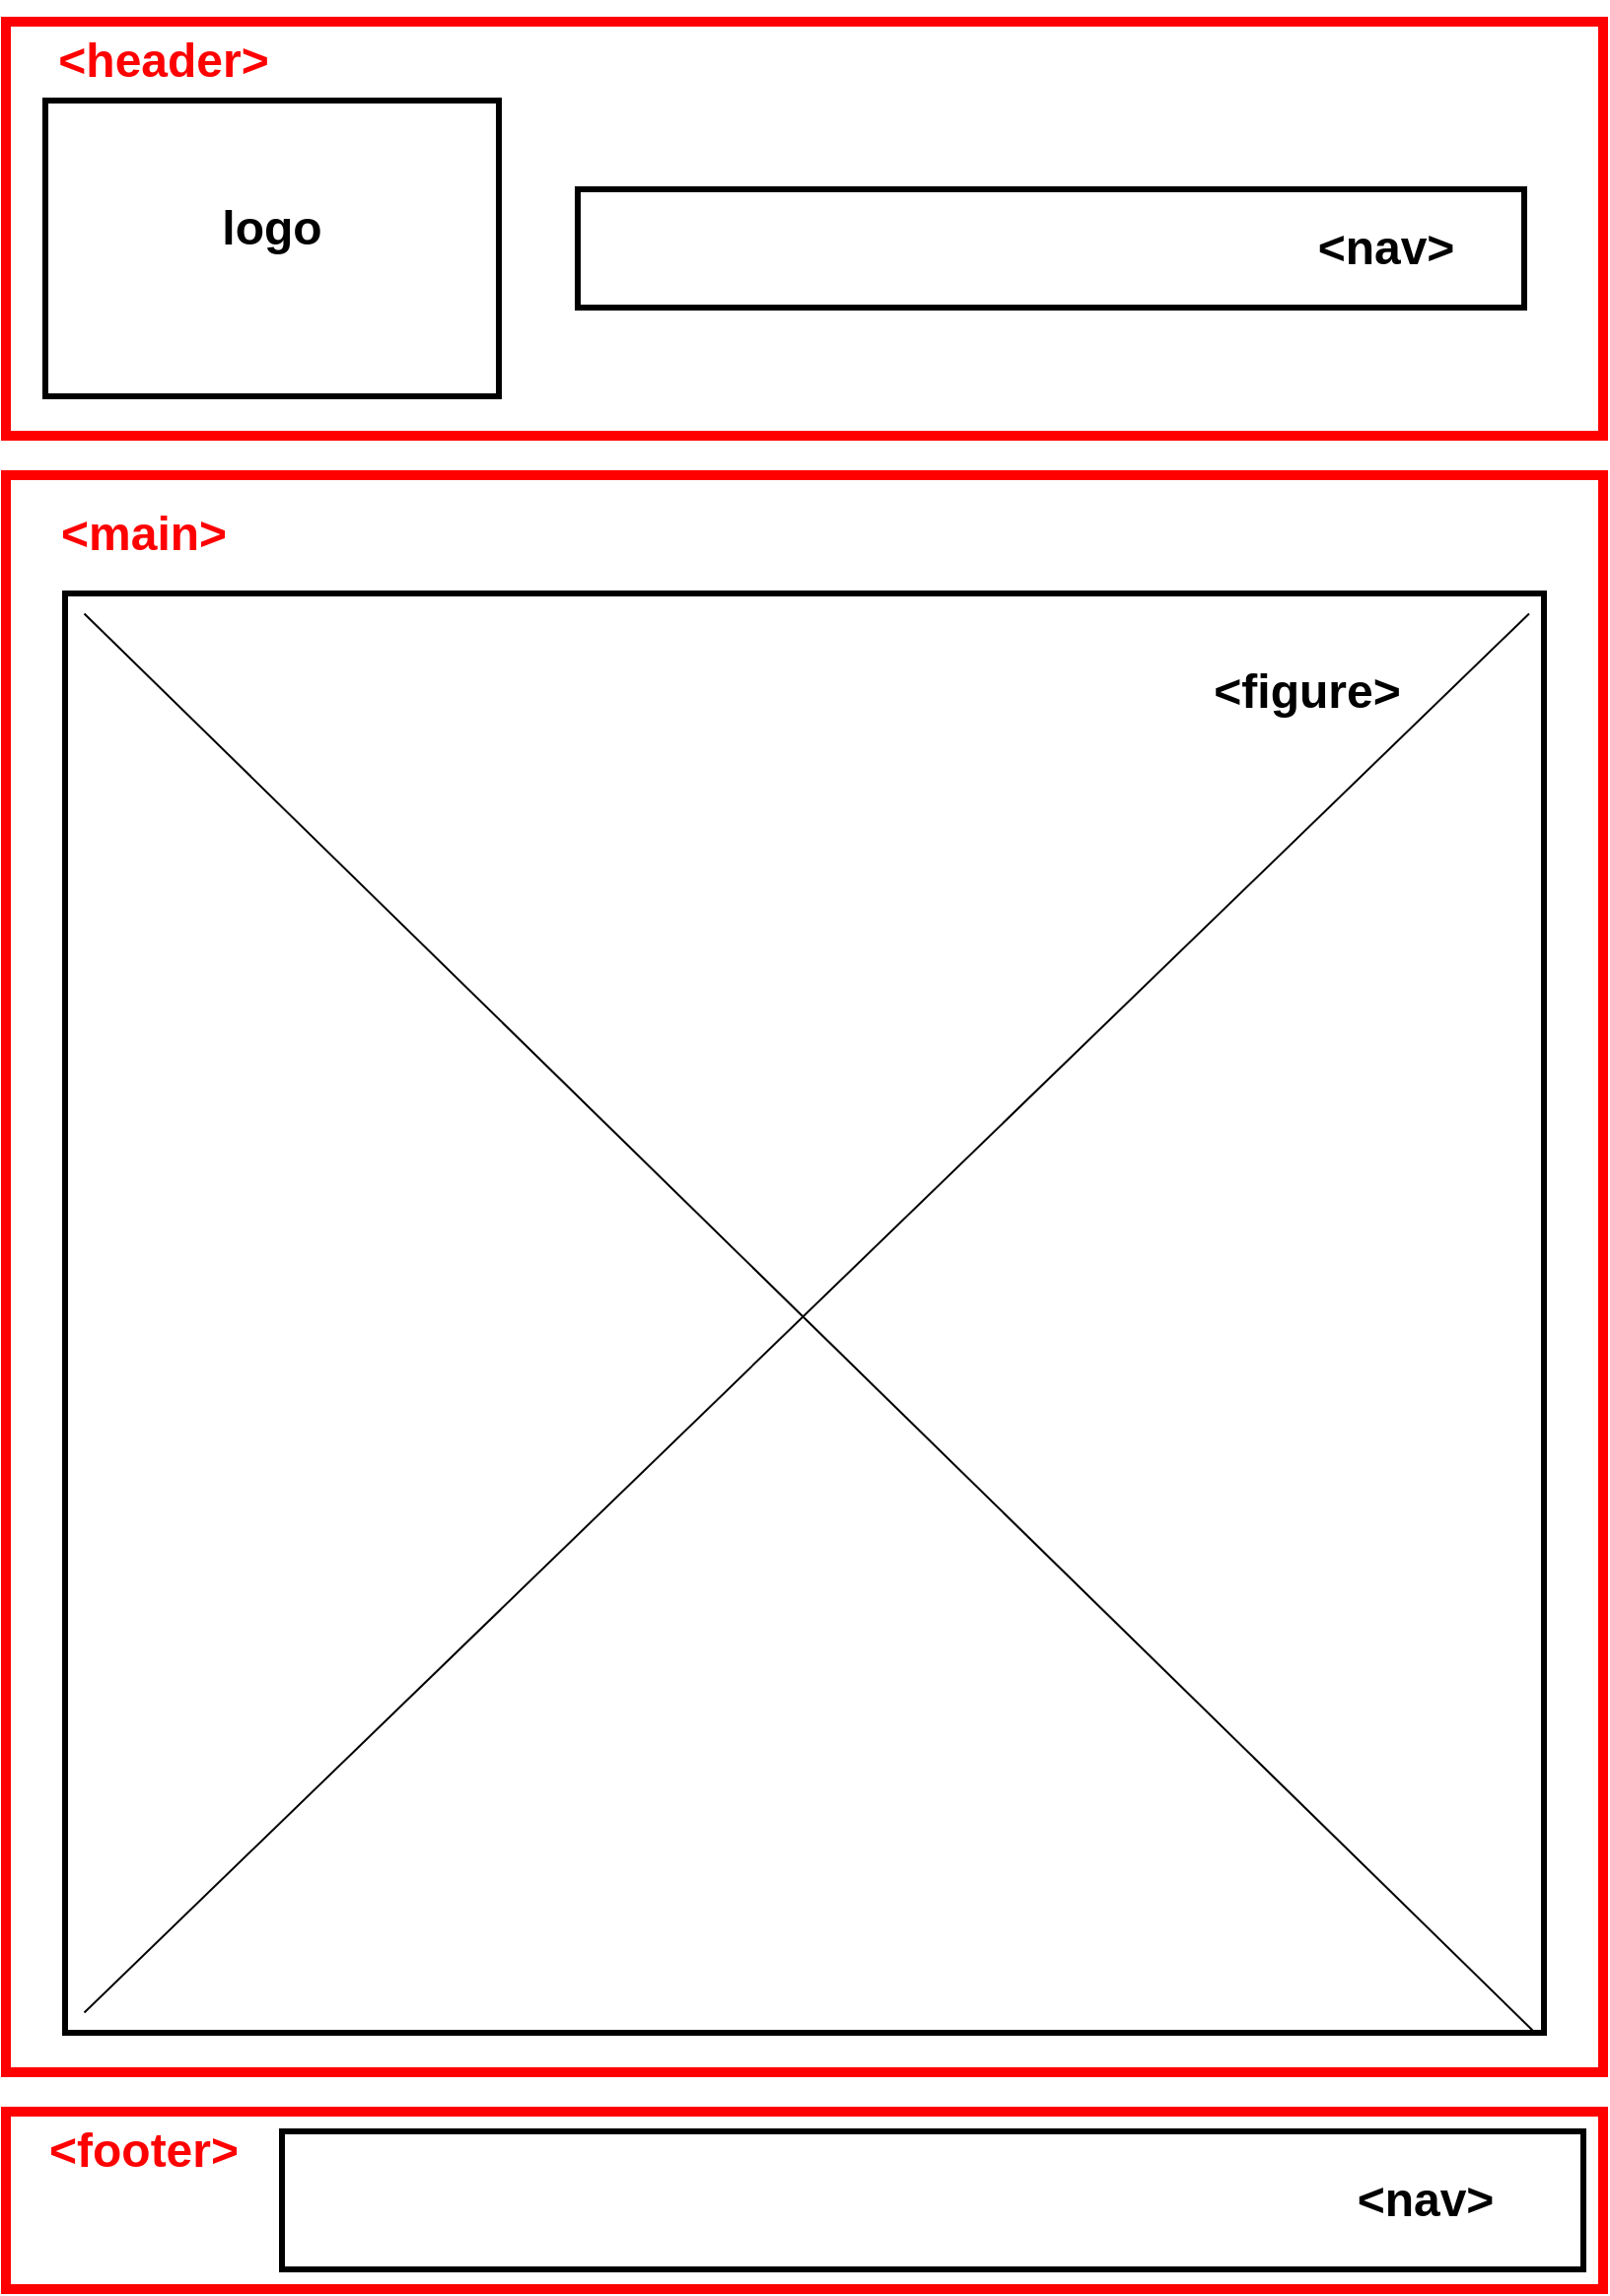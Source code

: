<mxfile pages="1" version="11.2.4" type="device"><diagram id="W5TchDrAVFdcjzzLvWS0" name="Page-1"><mxGraphModel dx="1896" dy="951" grid="1" gridSize="10" guides="1" tooltips="1" connect="1" arrows="1" fold="1" page="1" pageScale="1" pageWidth="827" pageHeight="1169" math="0" shadow="0"><root><mxCell id="0"/><mxCell id="1" parent="0"/><mxCell id="M4PnuLODcYyOdz90lQIh-1" value="" style="rounded=0;whiteSpace=wrap;html=1;strokeColor=#FF0000;strokeWidth=5;" parent="1" vertex="1"><mxGeometry x="10" y="10" width="810" height="210" as="geometry"/></mxCell><mxCell id="M4PnuLODcYyOdz90lQIh-2" value="" style="rounded=0;whiteSpace=wrap;html=1;strokeColor=#FF0000;strokeWidth=5;" parent="1" vertex="1"><mxGeometry x="10" y="1070" width="810" height="90" as="geometry"/></mxCell><mxCell id="M4PnuLODcYyOdz90lQIh-3" value="" style="rounded=0;whiteSpace=wrap;html=1;strokeColor=#FF0000;strokeWidth=5;" parent="1" vertex="1"><mxGeometry x="10" y="240" width="810" height="810" as="geometry"/></mxCell><mxCell id="M4PnuLODcYyOdz90lQIh-4" value="&lt;h1&gt;&amp;lt;header&amp;gt;&lt;/h1&gt;" style="text;html=1;strokeColor=none;fillColor=none;align=center;verticalAlign=middle;whiteSpace=wrap;rounded=0;fontColor=#FF0000;" parent="1" vertex="1"><mxGeometry x="70" y="20" width="40" height="20" as="geometry"/></mxCell><mxCell id="M4PnuLODcYyOdz90lQIh-5" value="&lt;h1&gt;&amp;lt;main&amp;gt;&lt;/h1&gt;" style="text;html=1;strokeColor=none;fillColor=none;align=center;verticalAlign=middle;whiteSpace=wrap;rounded=0;fontColor=#FF0000;" parent="1" vertex="1"><mxGeometry x="60" y="260" width="40" height="20" as="geometry"/></mxCell><mxCell id="M4PnuLODcYyOdz90lQIh-6" value="&lt;h1&gt;&amp;lt;footer&amp;gt;&lt;/h1&gt;" style="text;html=1;strokeColor=none;fillColor=none;align=center;verticalAlign=middle;whiteSpace=wrap;rounded=0;fontColor=#FF0000;" parent="1" vertex="1"><mxGeometry x="60" y="1080" width="40" height="20" as="geometry"/></mxCell><mxCell id="B6osw4uPoPAGRQekDhcQ-1" value="" style="rounded=0;whiteSpace=wrap;html=1;strokeWidth=3;" vertex="1" parent="1"><mxGeometry x="30" y="50" width="230" height="150" as="geometry"/></mxCell><mxCell id="B6osw4uPoPAGRQekDhcQ-2" value="" style="rounded=0;whiteSpace=wrap;html=1;strokeWidth=3;" vertex="1" parent="1"><mxGeometry x="300" y="95" width="480" height="60" as="geometry"/></mxCell><mxCell id="B6osw4uPoPAGRQekDhcQ-3" value="" style="rounded=0;whiteSpace=wrap;html=1;strokeWidth=3;" vertex="1" parent="1"><mxGeometry x="150" y="1080" width="660" height="70" as="geometry"/></mxCell><mxCell id="B6osw4uPoPAGRQekDhcQ-5" value="&lt;h1&gt;&amp;lt;nav&amp;gt;&lt;/h1&gt;" style="text;html=1;strokeColor=none;fillColor=none;align=center;verticalAlign=middle;whiteSpace=wrap;rounded=0;" vertex="1" parent="1"><mxGeometry x="690" y="115" width="40" height="20" as="geometry"/></mxCell><mxCell id="B6osw4uPoPAGRQekDhcQ-6" value="&lt;h1&gt;logo&lt;/h1&gt;" style="text;html=1;strokeColor=none;fillColor=none;align=center;verticalAlign=middle;whiteSpace=wrap;rounded=0;" vertex="1" parent="1"><mxGeometry x="125" y="105" width="40" height="20" as="geometry"/></mxCell><mxCell id="B6osw4uPoPAGRQekDhcQ-7" value="&lt;h1&gt;&amp;lt;nav&amp;gt;&lt;/h1&gt;" style="text;html=1;strokeColor=none;fillColor=none;align=center;verticalAlign=middle;whiteSpace=wrap;rounded=0;" vertex="1" parent="1"><mxGeometry x="710" y="1105" width="40" height="20" as="geometry"/></mxCell><mxCell id="B6osw4uPoPAGRQekDhcQ-8" value="" style="rounded=0;whiteSpace=wrap;html=1;strokeWidth=3;" vertex="1" parent="1"><mxGeometry x="40" y="300" width="750" height="730" as="geometry"/></mxCell><mxCell id="B6osw4uPoPAGRQekDhcQ-9" value="" style="endArrow=none;html=1;entryX=0.013;entryY=0.014;entryDx=0;entryDy=0;entryPerimeter=0;exitX=0.994;exitY=1;exitDx=0;exitDy=0;exitPerimeter=0;" edge="1" parent="1" source="B6osw4uPoPAGRQekDhcQ-8" target="B6osw4uPoPAGRQekDhcQ-8"><mxGeometry width="50" height="50" relative="1" as="geometry"><mxPoint x="130" y="460" as="sourcePoint"/><mxPoint x="180" y="410" as="targetPoint"/></mxGeometry></mxCell><mxCell id="B6osw4uPoPAGRQekDhcQ-10" value="" style="endArrow=none;html=1;exitX=0.013;exitY=0.986;exitDx=0;exitDy=0;exitPerimeter=0;entryX=0.99;entryY=0.014;entryDx=0;entryDy=0;entryPerimeter=0;" edge="1" parent="1" source="B6osw4uPoPAGRQekDhcQ-8" target="B6osw4uPoPAGRQekDhcQ-8"><mxGeometry width="50" height="50" relative="1" as="geometry"><mxPoint x="290" y="840" as="sourcePoint"/><mxPoint x="340" y="790" as="targetPoint"/></mxGeometry></mxCell><mxCell id="B6osw4uPoPAGRQekDhcQ-11" value="&lt;h1&gt;&amp;lt;figure&amp;gt;&lt;/h1&gt;" style="text;html=1;strokeColor=none;fillColor=none;align=center;verticalAlign=middle;whiteSpace=wrap;rounded=0;" vertex="1" parent="1"><mxGeometry x="650" y="340" width="40" height="20" as="geometry"/></mxCell></root></mxGraphModel></diagram></mxfile>